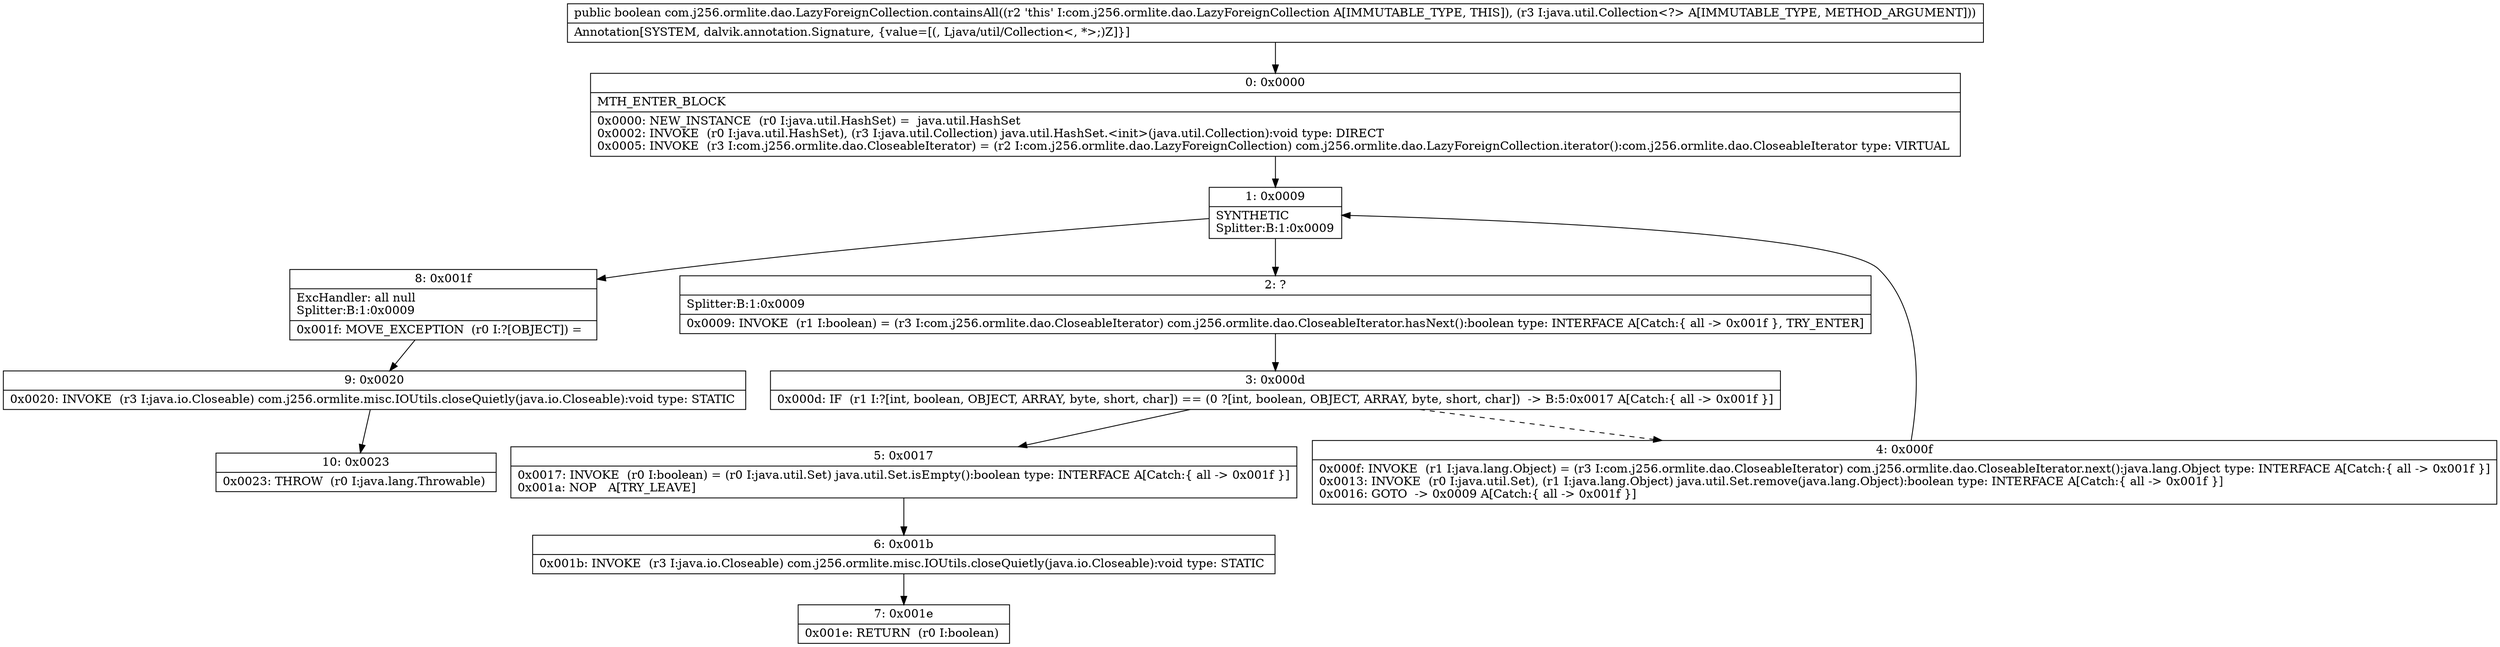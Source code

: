 digraph "CFG forcom.j256.ormlite.dao.LazyForeignCollection.containsAll(Ljava\/util\/Collection;)Z" {
Node_0 [shape=record,label="{0\:\ 0x0000|MTH_ENTER_BLOCK\l|0x0000: NEW_INSTANCE  (r0 I:java.util.HashSet) =  java.util.HashSet \l0x0002: INVOKE  (r0 I:java.util.HashSet), (r3 I:java.util.Collection) java.util.HashSet.\<init\>(java.util.Collection):void type: DIRECT \l0x0005: INVOKE  (r3 I:com.j256.ormlite.dao.CloseableIterator) = (r2 I:com.j256.ormlite.dao.LazyForeignCollection) com.j256.ormlite.dao.LazyForeignCollection.iterator():com.j256.ormlite.dao.CloseableIterator type: VIRTUAL \l}"];
Node_1 [shape=record,label="{1\:\ 0x0009|SYNTHETIC\lSplitter:B:1:0x0009\l}"];
Node_2 [shape=record,label="{2\:\ ?|Splitter:B:1:0x0009\l|0x0009: INVOKE  (r1 I:boolean) = (r3 I:com.j256.ormlite.dao.CloseableIterator) com.j256.ormlite.dao.CloseableIterator.hasNext():boolean type: INTERFACE A[Catch:\{ all \-\> 0x001f \}, TRY_ENTER]\l}"];
Node_3 [shape=record,label="{3\:\ 0x000d|0x000d: IF  (r1 I:?[int, boolean, OBJECT, ARRAY, byte, short, char]) == (0 ?[int, boolean, OBJECT, ARRAY, byte, short, char])  \-\> B:5:0x0017 A[Catch:\{ all \-\> 0x001f \}]\l}"];
Node_4 [shape=record,label="{4\:\ 0x000f|0x000f: INVOKE  (r1 I:java.lang.Object) = (r3 I:com.j256.ormlite.dao.CloseableIterator) com.j256.ormlite.dao.CloseableIterator.next():java.lang.Object type: INTERFACE A[Catch:\{ all \-\> 0x001f \}]\l0x0013: INVOKE  (r0 I:java.util.Set), (r1 I:java.lang.Object) java.util.Set.remove(java.lang.Object):boolean type: INTERFACE A[Catch:\{ all \-\> 0x001f \}]\l0x0016: GOTO  \-\> 0x0009 A[Catch:\{ all \-\> 0x001f \}]\l}"];
Node_5 [shape=record,label="{5\:\ 0x0017|0x0017: INVOKE  (r0 I:boolean) = (r0 I:java.util.Set) java.util.Set.isEmpty():boolean type: INTERFACE A[Catch:\{ all \-\> 0x001f \}]\l0x001a: NOP   A[TRY_LEAVE]\l}"];
Node_6 [shape=record,label="{6\:\ 0x001b|0x001b: INVOKE  (r3 I:java.io.Closeable) com.j256.ormlite.misc.IOUtils.closeQuietly(java.io.Closeable):void type: STATIC \l}"];
Node_7 [shape=record,label="{7\:\ 0x001e|0x001e: RETURN  (r0 I:boolean) \l}"];
Node_8 [shape=record,label="{8\:\ 0x001f|ExcHandler: all null\lSplitter:B:1:0x0009\l|0x001f: MOVE_EXCEPTION  (r0 I:?[OBJECT]) =  \l}"];
Node_9 [shape=record,label="{9\:\ 0x0020|0x0020: INVOKE  (r3 I:java.io.Closeable) com.j256.ormlite.misc.IOUtils.closeQuietly(java.io.Closeable):void type: STATIC \l}"];
Node_10 [shape=record,label="{10\:\ 0x0023|0x0023: THROW  (r0 I:java.lang.Throwable) \l}"];
MethodNode[shape=record,label="{public boolean com.j256.ormlite.dao.LazyForeignCollection.containsAll((r2 'this' I:com.j256.ormlite.dao.LazyForeignCollection A[IMMUTABLE_TYPE, THIS]), (r3 I:java.util.Collection\<?\> A[IMMUTABLE_TYPE, METHOD_ARGUMENT]))  | Annotation[SYSTEM, dalvik.annotation.Signature, \{value=[(, Ljava\/util\/Collection\<, *\>;)Z]\}]\l}"];
MethodNode -> Node_0;
Node_0 -> Node_1;
Node_1 -> Node_2;
Node_1 -> Node_8;
Node_2 -> Node_3;
Node_3 -> Node_4[style=dashed];
Node_3 -> Node_5;
Node_4 -> Node_1;
Node_5 -> Node_6;
Node_6 -> Node_7;
Node_8 -> Node_9;
Node_9 -> Node_10;
}

